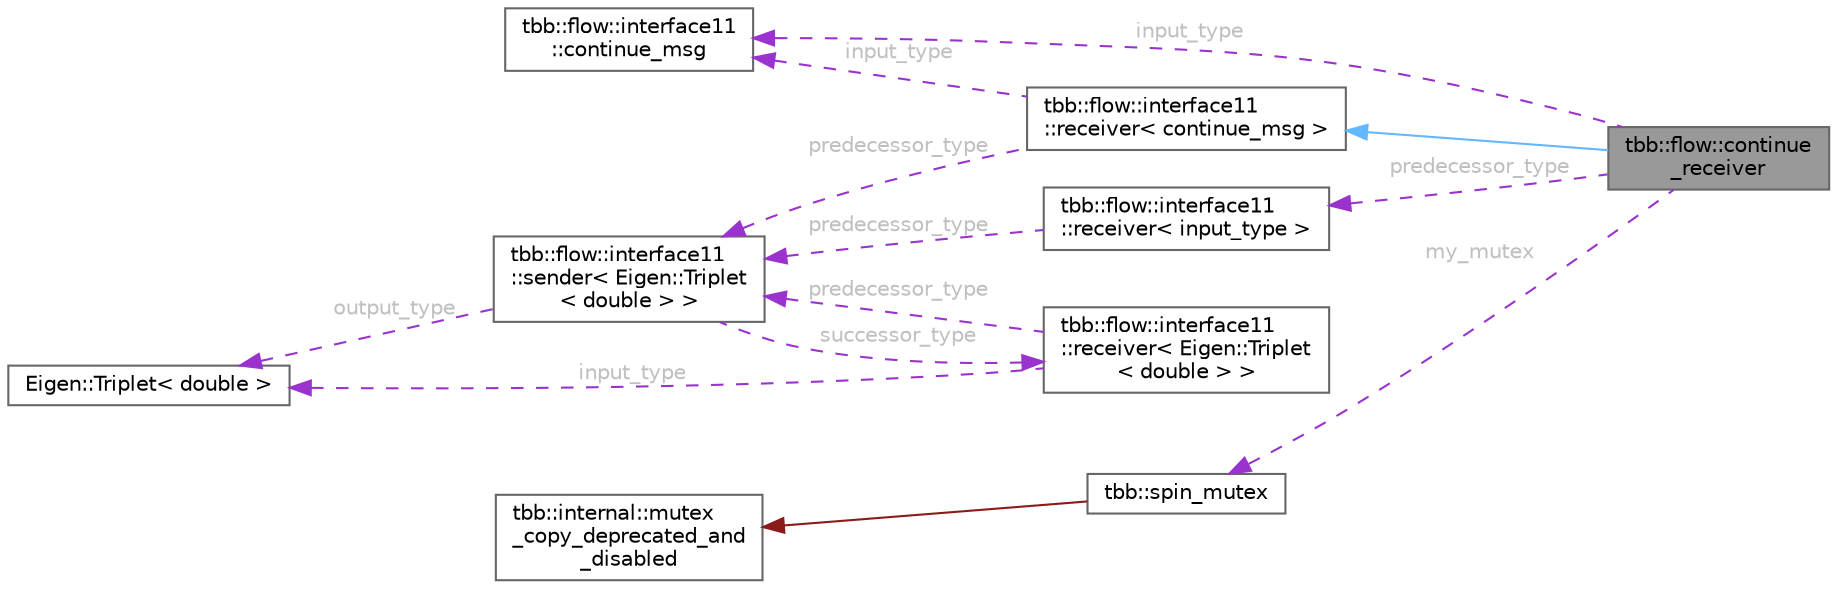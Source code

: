 digraph "tbb::flow::continue_receiver"
{
 // LATEX_PDF_SIZE
  bgcolor="transparent";
  edge [fontname=Helvetica,fontsize=10,labelfontname=Helvetica,labelfontsize=10];
  node [fontname=Helvetica,fontsize=10,shape=box,height=0.2,width=0.4];
  rankdir="LR";
  Node1 [id="Node000001",label="tbb::flow::continue\l_receiver",height=0.2,width=0.4,color="gray40", fillcolor="grey60", style="filled", fontcolor="black",tooltip="Base class for receivers of completion messages"];
  Node2 -> Node1 [id="edge13_Node000001_Node000002",dir="back",color="steelblue1",style="solid",tooltip=" "];
  Node2 [id="Node000002",label="tbb::flow::interface11\l::receiver\< continue_msg \>",height=0.2,width=0.4,color="gray40", fillcolor="white", style="filled",URL="$classtbb_1_1flow_1_1interface11_1_1receiver.html",tooltip=" "];
  Node3 -> Node2 [id="edge14_Node000002_Node000003",dir="back",color="darkorchid3",style="dashed",tooltip=" ",label=" input_type",fontcolor="grey" ];
  Node3 [id="Node000003",label="tbb::flow::interface11\l::continue_msg",height=0.2,width=0.4,color="gray40", fillcolor="white", style="filled",URL="$classtbb_1_1flow_1_1interface11_1_1continue__msg.html",tooltip="An empty class used for messages that mean \"I'm done\""];
  Node4 -> Node2 [id="edge15_Node000002_Node000004",dir="back",color="darkorchid3",style="dashed",tooltip=" ",label=" predecessor_type",fontcolor="grey" ];
  Node4 [id="Node000004",label="tbb::flow::interface11\l::sender\< Eigen::Triplet\l\< double \> \>",height=0.2,width=0.4,color="gray40", fillcolor="white", style="filled",URL="$classtbb_1_1flow_1_1interface11_1_1sender.html",tooltip=" "];
  Node5 -> Node4 [id="edge16_Node000004_Node000005",dir="back",color="darkorchid3",style="dashed",tooltip=" ",label=" output_type",fontcolor="grey" ];
  Node5 [id="Node000005",label="Eigen::Triplet\< double \>",height=0.2,width=0.4,color="gray40", fillcolor="white", style="filled",URL="$class_eigen_1_1_triplet.html",tooltip=" "];
  Node6 -> Node4 [id="edge17_Node000004_Node000006",dir="back",color="darkorchid3",style="dashed",tooltip=" ",label=" successor_type",fontcolor="grey" ];
  Node6 [id="Node000006",label="tbb::flow::interface11\l::receiver\< Eigen::Triplet\l\< double \> \>",height=0.2,width=0.4,color="gray40", fillcolor="white", style="filled",URL="$classtbb_1_1flow_1_1interface11_1_1receiver.html",tooltip=" "];
  Node5 -> Node6 [id="edge18_Node000006_Node000005",dir="back",color="darkorchid3",style="dashed",tooltip=" ",label=" input_type",fontcolor="grey" ];
  Node4 -> Node6 [id="edge19_Node000006_Node000004",dir="back",color="darkorchid3",style="dashed",tooltip=" ",label=" predecessor_type",fontcolor="grey" ];
  Node3 -> Node1 [id="edge20_Node000001_Node000003",dir="back",color="darkorchid3",style="dashed",tooltip=" ",label=" input_type",fontcolor="grey" ];
  Node7 -> Node1 [id="edge21_Node000001_Node000007",dir="back",color="darkorchid3",style="dashed",tooltip=" ",label=" predecessor_type",fontcolor="grey" ];
  Node7 [id="Node000007",label="tbb::flow::interface11\l::receiver\< input_type \>",height=0.2,width=0.4,color="gray40", fillcolor="white", style="filled",URL="$classtbb_1_1flow_1_1interface11_1_1receiver.html",tooltip=" "];
  Node4 -> Node7 [id="edge22_Node000007_Node000004",dir="back",color="darkorchid3",style="dashed",tooltip=" ",label=" predecessor_type",fontcolor="grey" ];
  Node8 -> Node1 [id="edge23_Node000001_Node000008",dir="back",color="darkorchid3",style="dashed",tooltip=" ",label=" my_mutex",fontcolor="grey" ];
  Node8 [id="Node000008",label="tbb::spin_mutex",height=0.2,width=0.4,color="gray40", fillcolor="white", style="filled",URL="$classtbb_1_1spin__mutex.html",tooltip="A lock that occupies a single byte."];
  Node9 -> Node8 [id="edge24_Node000008_Node000009",dir="back",color="firebrick4",style="solid",tooltip=" "];
  Node9 [id="Node000009",label="tbb::internal::mutex\l_copy_deprecated_and\l_disabled",height=0.2,width=0.4,color="gray40", fillcolor="white", style="filled",tooltip=" "];
}
